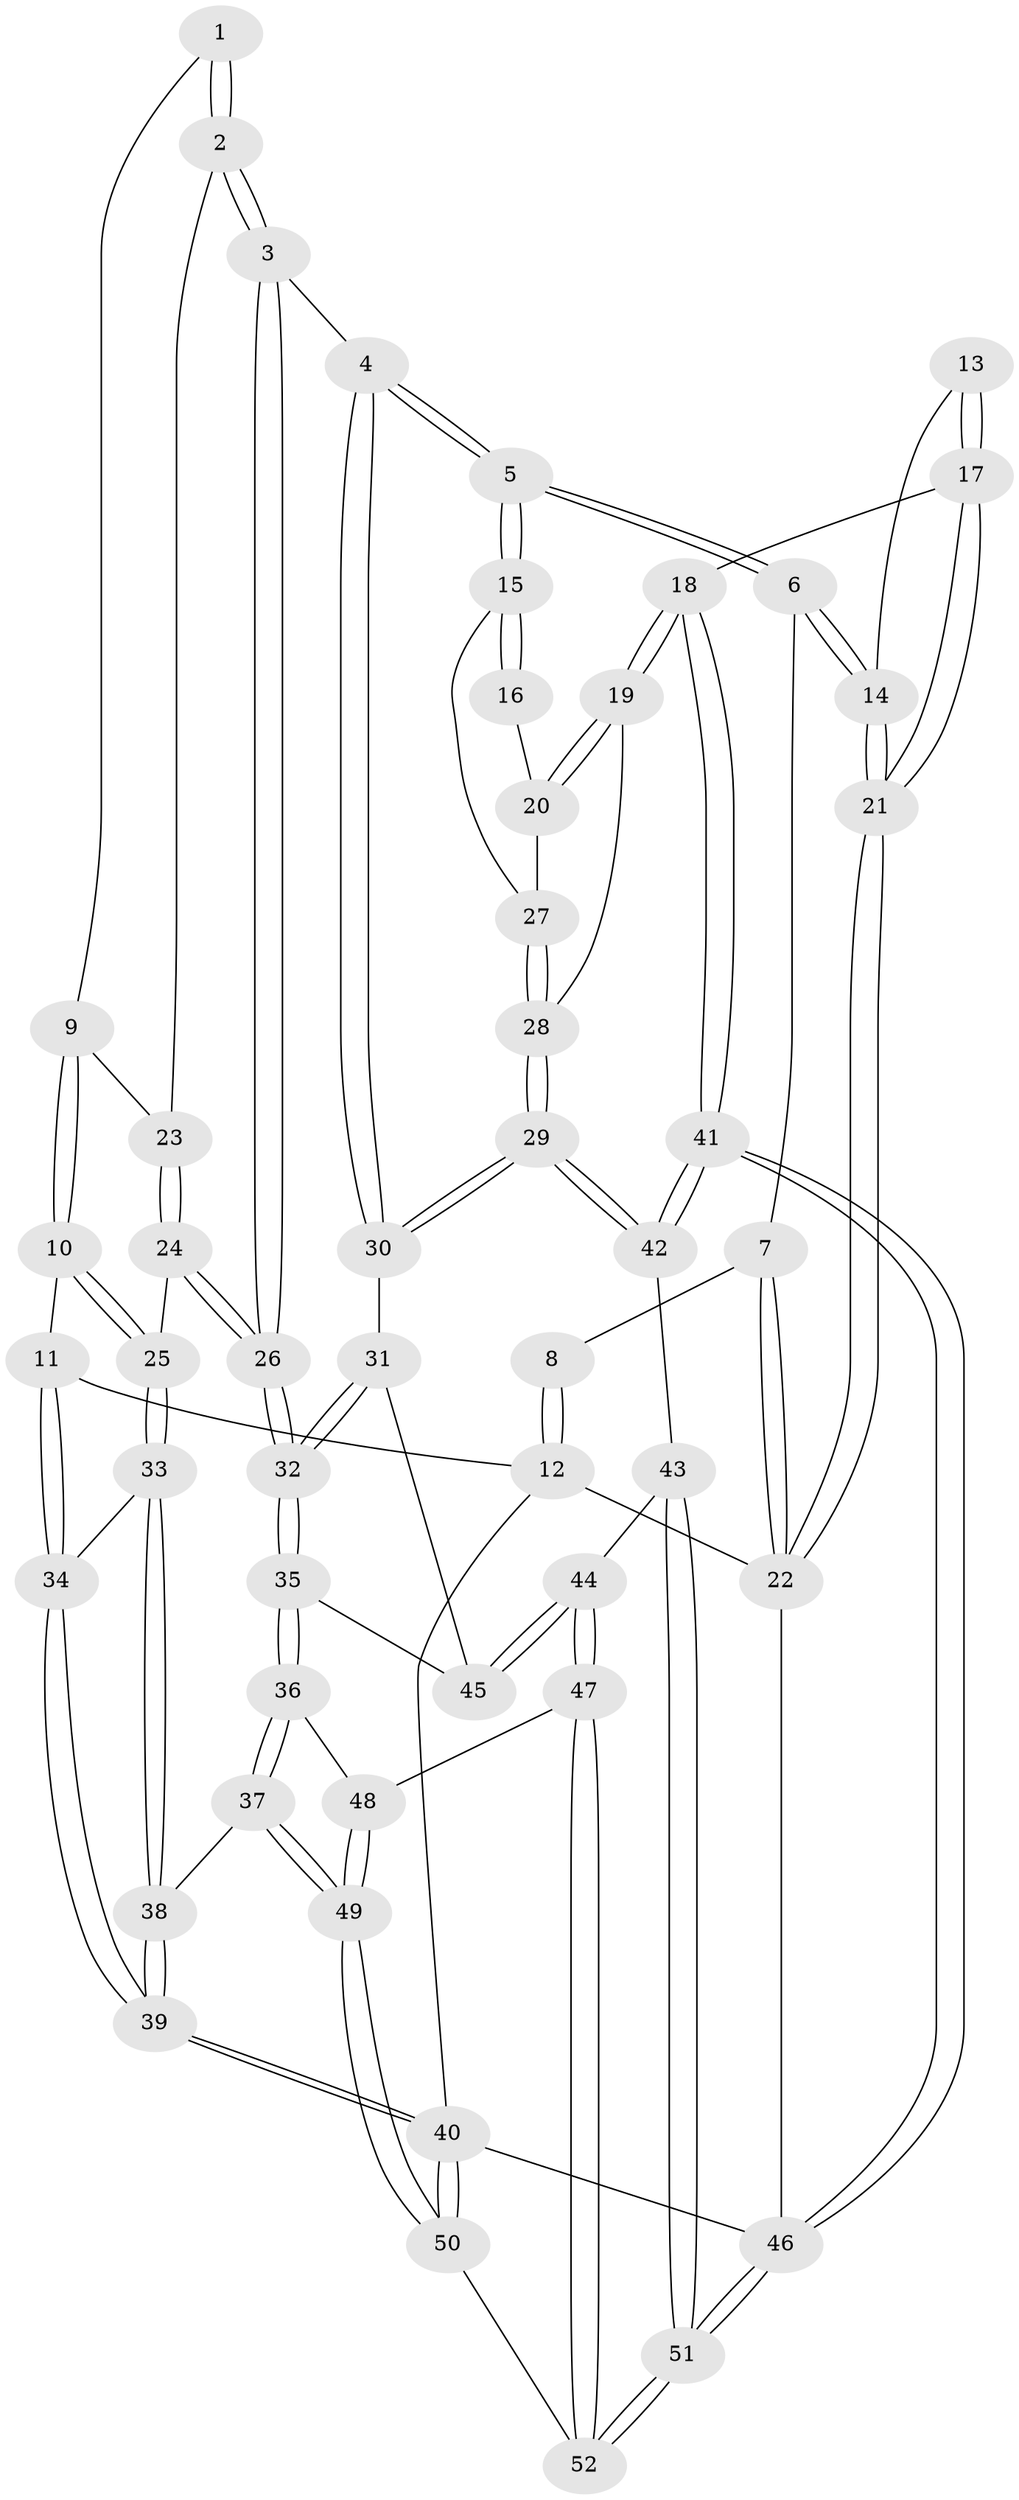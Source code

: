// coarse degree distribution, {3: 0.35, 4: 0.1, 1: 0.1, 5: 0.25, 2: 0.05, 6: 0.15}
// Generated by graph-tools (version 1.1) at 2025/05/03/04/25 22:05:37]
// undirected, 52 vertices, 127 edges
graph export_dot {
graph [start="1"]
  node [color=gray90,style=filled];
  1 [pos="+0.11753862702016553+0.036310431627214354"];
  2 [pos="+0.40206018554551354+0.2274921826147223"];
  3 [pos="+0.517335112591421+0.2343278466609503"];
  4 [pos="+0.5747918316299909+0.18954973963172375"];
  5 [pos="+0.6034984404371959+0.14506110104841666"];
  6 [pos="+0.6090299133719007+0.07610916650755271"];
  7 [pos="+0.604755643520693+0"];
  8 [pos="+0+0"];
  9 [pos="+0.15876824402402623+0.23315665243977526"];
  10 [pos="+0.00822270136011629+0.3592164411767291"];
  11 [pos="+0+0.3673061606414731"];
  12 [pos="+0+0"];
  13 [pos="+0.9818184050538539+0.22238247531376287"];
  14 [pos="+0.9486428156792553+0.13126020812405068"];
  15 [pos="+0.6099982349628219+0.1491624027454502"];
  16 [pos="+0.9659022026918657+0.2235802509556239"];
  17 [pos="+1+0.32632829815092806"];
  18 [pos="+1+0.3748024365283118"];
  19 [pos="+0.9795008048582807+0.4224275710726312"];
  20 [pos="+0.8687667476134132+0.32137148380031877"];
  21 [pos="+1+0"];
  22 [pos="+1+0"];
  23 [pos="+0.19464931078604603+0.2496914186259975"];
  24 [pos="+0.2594184656115276+0.486750739034647"];
  25 [pos="+0.20876612152347418+0.5004319026088931"];
  26 [pos="+0.37479114343690617+0.49604909986632334"];
  27 [pos="+0.7270382100935899+0.24990508657716543"];
  28 [pos="+0.8561933212031507+0.5256631268105608"];
  29 [pos="+0.8223468187208044+0.5795159715450847"];
  30 [pos="+0.6954088927764283+0.5345050100040315"];
  31 [pos="+0.6374136555811476+0.5687184463752714"];
  32 [pos="+0.39943468278480504+0.5466649103046439"];
  33 [pos="+0.15670019712658073+0.5713498179507092"];
  34 [pos="+0+0.46422977670088655"];
  35 [pos="+0.4036081373936383+0.6420739907094558"];
  36 [pos="+0.3972991808744867+0.7044120370003721"];
  37 [pos="+0.11612128423415986+0.7468571672829132"];
  38 [pos="+0.08908429088419818+0.7332701987480973"];
  39 [pos="+0+0.8058236940559"];
  40 [pos="+0+1"];
  41 [pos="+1+0.8369747062452767"];
  42 [pos="+0.855866332991165+0.6898356358042639"];
  43 [pos="+0.753260478726738+0.7947033623218797"];
  44 [pos="+0.6381487040836307+0.8068913770052442"];
  45 [pos="+0.6156698309549655+0.6640169564341135"];
  46 [pos="+1+1"];
  47 [pos="+0.6228714818403418+0.8156954398827665"];
  48 [pos="+0.4033121770192692+0.718723153946686"];
  49 [pos="+0.318620980128568+1"];
  50 [pos="+0.33018595869119866+1"];
  51 [pos="+0.9451686884840966+1"];
  52 [pos="+0.5216128105998235+1"];
  1 -- 2;
  1 -- 2;
  1 -- 9;
  2 -- 3;
  2 -- 3;
  2 -- 23;
  3 -- 4;
  3 -- 26;
  3 -- 26;
  4 -- 5;
  4 -- 5;
  4 -- 30;
  4 -- 30;
  5 -- 6;
  5 -- 6;
  5 -- 15;
  5 -- 15;
  6 -- 7;
  6 -- 14;
  6 -- 14;
  7 -- 8;
  7 -- 22;
  7 -- 22;
  8 -- 12;
  8 -- 12;
  9 -- 10;
  9 -- 10;
  9 -- 23;
  10 -- 11;
  10 -- 25;
  10 -- 25;
  11 -- 12;
  11 -- 34;
  11 -- 34;
  12 -- 22;
  12 -- 40;
  13 -- 14;
  13 -- 17;
  13 -- 17;
  14 -- 21;
  14 -- 21;
  15 -- 16;
  15 -- 16;
  15 -- 27;
  16 -- 20;
  17 -- 18;
  17 -- 21;
  17 -- 21;
  18 -- 19;
  18 -- 19;
  18 -- 41;
  18 -- 41;
  19 -- 20;
  19 -- 20;
  19 -- 28;
  20 -- 27;
  21 -- 22;
  21 -- 22;
  22 -- 46;
  23 -- 24;
  23 -- 24;
  24 -- 25;
  24 -- 26;
  24 -- 26;
  25 -- 33;
  25 -- 33;
  26 -- 32;
  26 -- 32;
  27 -- 28;
  27 -- 28;
  28 -- 29;
  28 -- 29;
  29 -- 30;
  29 -- 30;
  29 -- 42;
  29 -- 42;
  30 -- 31;
  31 -- 32;
  31 -- 32;
  31 -- 45;
  32 -- 35;
  32 -- 35;
  33 -- 34;
  33 -- 38;
  33 -- 38;
  34 -- 39;
  34 -- 39;
  35 -- 36;
  35 -- 36;
  35 -- 45;
  36 -- 37;
  36 -- 37;
  36 -- 48;
  37 -- 38;
  37 -- 49;
  37 -- 49;
  38 -- 39;
  38 -- 39;
  39 -- 40;
  39 -- 40;
  40 -- 50;
  40 -- 50;
  40 -- 46;
  41 -- 42;
  41 -- 42;
  41 -- 46;
  41 -- 46;
  42 -- 43;
  43 -- 44;
  43 -- 51;
  43 -- 51;
  44 -- 45;
  44 -- 45;
  44 -- 47;
  44 -- 47;
  46 -- 51;
  46 -- 51;
  47 -- 48;
  47 -- 52;
  47 -- 52;
  48 -- 49;
  48 -- 49;
  49 -- 50;
  49 -- 50;
  50 -- 52;
  51 -- 52;
  51 -- 52;
}
